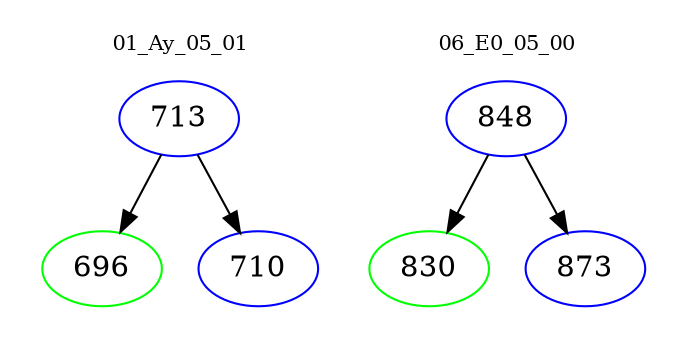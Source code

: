 digraph{
subgraph cluster_0 {
color = white
label = "01_Ay_05_01";
fontsize=10;
T0_713 [label="713", color="blue"]
T0_713 -> T0_696 [color="black"]
T0_696 [label="696", color="green"]
T0_713 -> T0_710 [color="black"]
T0_710 [label="710", color="blue"]
}
subgraph cluster_1 {
color = white
label = "06_E0_05_00";
fontsize=10;
T1_848 [label="848", color="blue"]
T1_848 -> T1_830 [color="black"]
T1_830 [label="830", color="green"]
T1_848 -> T1_873 [color="black"]
T1_873 [label="873", color="blue"]
}
}
